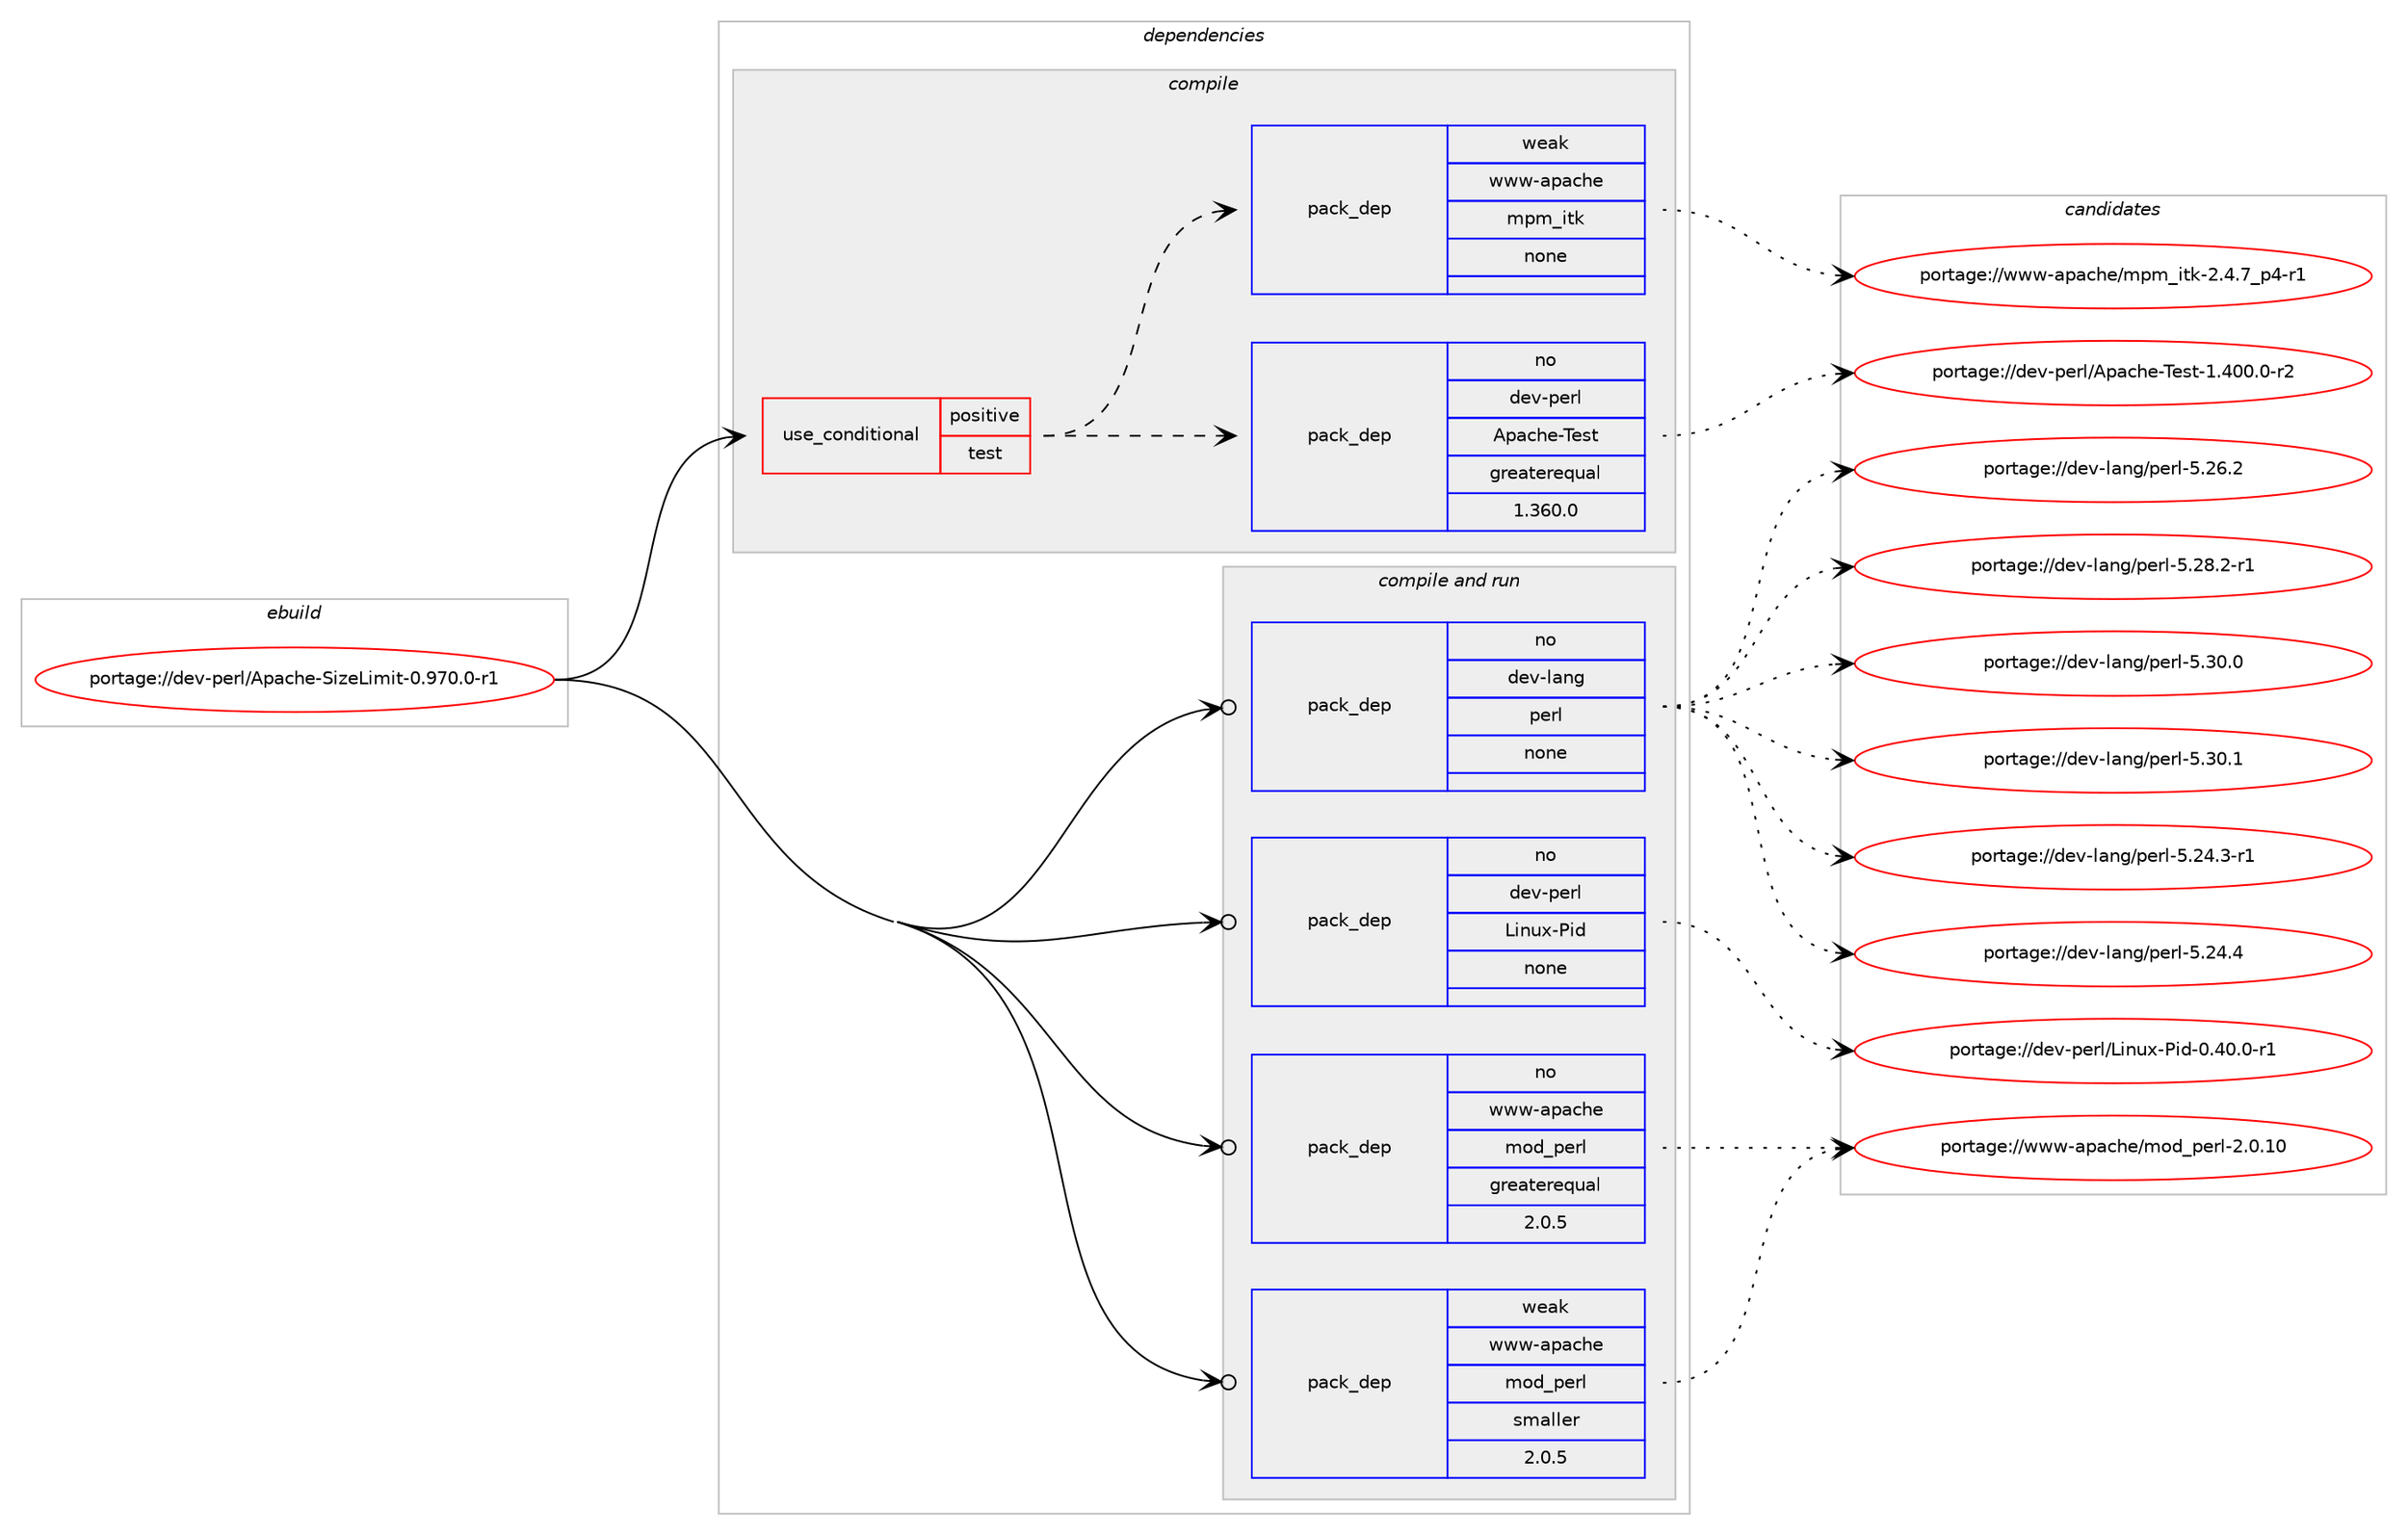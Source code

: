 digraph prolog {

# *************
# Graph options
# *************

newrank=true;
concentrate=true;
compound=true;
graph [rankdir=LR,fontname=Helvetica,fontsize=10,ranksep=1.5];#, ranksep=2.5, nodesep=0.2];
edge  [arrowhead=vee];
node  [fontname=Helvetica,fontsize=10];

# **********
# The ebuild
# **********

subgraph cluster_leftcol {
color=gray;
rank=same;
label=<<i>ebuild</i>>;
id [label="portage://dev-perl/Apache-SizeLimit-0.970.0-r1", color=red, width=4, href="../dev-perl/Apache-SizeLimit-0.970.0-r1.svg"];
}

# ****************
# The dependencies
# ****************

subgraph cluster_midcol {
color=gray;
label=<<i>dependencies</i>>;
subgraph cluster_compile {
fillcolor="#eeeeee";
style=filled;
label=<<i>compile</i>>;
subgraph cond22529 {
dependency108461 [label=<<TABLE BORDER="0" CELLBORDER="1" CELLSPACING="0" CELLPADDING="4"><TR><TD ROWSPAN="3" CELLPADDING="10">use_conditional</TD></TR><TR><TD>positive</TD></TR><TR><TD>test</TD></TR></TABLE>>, shape=none, color=red];
subgraph pack82766 {
dependency108462 [label=<<TABLE BORDER="0" CELLBORDER="1" CELLSPACING="0" CELLPADDING="4" WIDTH="220"><TR><TD ROWSPAN="6" CELLPADDING="30">pack_dep</TD></TR><TR><TD WIDTH="110">no</TD></TR><TR><TD>dev-perl</TD></TR><TR><TD>Apache-Test</TD></TR><TR><TD>greaterequal</TD></TR><TR><TD>1.360.0</TD></TR></TABLE>>, shape=none, color=blue];
}
dependency108461:e -> dependency108462:w [weight=20,style="dashed",arrowhead="vee"];
subgraph pack82767 {
dependency108463 [label=<<TABLE BORDER="0" CELLBORDER="1" CELLSPACING="0" CELLPADDING="4" WIDTH="220"><TR><TD ROWSPAN="6" CELLPADDING="30">pack_dep</TD></TR><TR><TD WIDTH="110">weak</TD></TR><TR><TD>www-apache</TD></TR><TR><TD>mpm_itk</TD></TR><TR><TD>none</TD></TR><TR><TD></TD></TR></TABLE>>, shape=none, color=blue];
}
dependency108461:e -> dependency108463:w [weight=20,style="dashed",arrowhead="vee"];
}
id:e -> dependency108461:w [weight=20,style="solid",arrowhead="vee"];
}
subgraph cluster_compileandrun {
fillcolor="#eeeeee";
style=filled;
label=<<i>compile and run</i>>;
subgraph pack82768 {
dependency108464 [label=<<TABLE BORDER="0" CELLBORDER="1" CELLSPACING="0" CELLPADDING="4" WIDTH="220"><TR><TD ROWSPAN="6" CELLPADDING="30">pack_dep</TD></TR><TR><TD WIDTH="110">no</TD></TR><TR><TD>dev-lang</TD></TR><TR><TD>perl</TD></TR><TR><TD>none</TD></TR><TR><TD></TD></TR></TABLE>>, shape=none, color=blue];
}
id:e -> dependency108464:w [weight=20,style="solid",arrowhead="odotvee"];
subgraph pack82769 {
dependency108465 [label=<<TABLE BORDER="0" CELLBORDER="1" CELLSPACING="0" CELLPADDING="4" WIDTH="220"><TR><TD ROWSPAN="6" CELLPADDING="30">pack_dep</TD></TR><TR><TD WIDTH="110">no</TD></TR><TR><TD>dev-perl</TD></TR><TR><TD>Linux-Pid</TD></TR><TR><TD>none</TD></TR><TR><TD></TD></TR></TABLE>>, shape=none, color=blue];
}
id:e -> dependency108465:w [weight=20,style="solid",arrowhead="odotvee"];
subgraph pack82770 {
dependency108466 [label=<<TABLE BORDER="0" CELLBORDER="1" CELLSPACING="0" CELLPADDING="4" WIDTH="220"><TR><TD ROWSPAN="6" CELLPADDING="30">pack_dep</TD></TR><TR><TD WIDTH="110">no</TD></TR><TR><TD>www-apache</TD></TR><TR><TD>mod_perl</TD></TR><TR><TD>greaterequal</TD></TR><TR><TD>2.0.5</TD></TR></TABLE>>, shape=none, color=blue];
}
id:e -> dependency108466:w [weight=20,style="solid",arrowhead="odotvee"];
subgraph pack82771 {
dependency108467 [label=<<TABLE BORDER="0" CELLBORDER="1" CELLSPACING="0" CELLPADDING="4" WIDTH="220"><TR><TD ROWSPAN="6" CELLPADDING="30">pack_dep</TD></TR><TR><TD WIDTH="110">weak</TD></TR><TR><TD>www-apache</TD></TR><TR><TD>mod_perl</TD></TR><TR><TD>smaller</TD></TR><TR><TD>2.0.5</TD></TR></TABLE>>, shape=none, color=blue];
}
id:e -> dependency108467:w [weight=20,style="solid",arrowhead="odotvee"];
}
subgraph cluster_run {
fillcolor="#eeeeee";
style=filled;
label=<<i>run</i>>;
}
}

# **************
# The candidates
# **************

subgraph cluster_choices {
rank=same;
color=gray;
label=<<i>candidates</i>>;

subgraph choice82766 {
color=black;
nodesep=1;
choiceportage1001011184511210111410847651129799104101458410111511645494652484846484511450 [label="portage://dev-perl/Apache-Test-1.400.0-r2", color=red, width=4,href="../dev-perl/Apache-Test-1.400.0-r2.svg"];
dependency108462:e -> choiceportage1001011184511210111410847651129799104101458410111511645494652484846484511450:w [style=dotted,weight="100"];
}
subgraph choice82767 {
color=black;
nodesep=1;
choiceportage11911911945971129799104101471091121099510511610745504652465595112524511449 [label="portage://www-apache/mpm_itk-2.4.7_p4-r1", color=red, width=4,href="../www-apache/mpm_itk-2.4.7_p4-r1.svg"];
dependency108463:e -> choiceportage11911911945971129799104101471091121099510511610745504652465595112524511449:w [style=dotted,weight="100"];
}
subgraph choice82768 {
color=black;
nodesep=1;
choiceportage100101118451089711010347112101114108455346505246514511449 [label="portage://dev-lang/perl-5.24.3-r1", color=red, width=4,href="../dev-lang/perl-5.24.3-r1.svg"];
choiceportage10010111845108971101034711210111410845534650524652 [label="portage://dev-lang/perl-5.24.4", color=red, width=4,href="../dev-lang/perl-5.24.4.svg"];
choiceportage10010111845108971101034711210111410845534650544650 [label="portage://dev-lang/perl-5.26.2", color=red, width=4,href="../dev-lang/perl-5.26.2.svg"];
choiceportage100101118451089711010347112101114108455346505646504511449 [label="portage://dev-lang/perl-5.28.2-r1", color=red, width=4,href="../dev-lang/perl-5.28.2-r1.svg"];
choiceportage10010111845108971101034711210111410845534651484648 [label="portage://dev-lang/perl-5.30.0", color=red, width=4,href="../dev-lang/perl-5.30.0.svg"];
choiceportage10010111845108971101034711210111410845534651484649 [label="portage://dev-lang/perl-5.30.1", color=red, width=4,href="../dev-lang/perl-5.30.1.svg"];
dependency108464:e -> choiceportage100101118451089711010347112101114108455346505246514511449:w [style=dotted,weight="100"];
dependency108464:e -> choiceportage10010111845108971101034711210111410845534650524652:w [style=dotted,weight="100"];
dependency108464:e -> choiceportage10010111845108971101034711210111410845534650544650:w [style=dotted,weight="100"];
dependency108464:e -> choiceportage100101118451089711010347112101114108455346505646504511449:w [style=dotted,weight="100"];
dependency108464:e -> choiceportage10010111845108971101034711210111410845534651484648:w [style=dotted,weight="100"];
dependency108464:e -> choiceportage10010111845108971101034711210111410845534651484649:w [style=dotted,weight="100"];
}
subgraph choice82769 {
color=black;
nodesep=1;
choiceportage1001011184511210111410847761051101171204580105100454846524846484511449 [label="portage://dev-perl/Linux-Pid-0.40.0-r1", color=red, width=4,href="../dev-perl/Linux-Pid-0.40.0-r1.svg"];
dependency108465:e -> choiceportage1001011184511210111410847761051101171204580105100454846524846484511449:w [style=dotted,weight="100"];
}
subgraph choice82770 {
color=black;
nodesep=1;
choiceportage11911911945971129799104101471091111009511210111410845504648464948 [label="portage://www-apache/mod_perl-2.0.10", color=red, width=4,href="../www-apache/mod_perl-2.0.10.svg"];
dependency108466:e -> choiceportage11911911945971129799104101471091111009511210111410845504648464948:w [style=dotted,weight="100"];
}
subgraph choice82771 {
color=black;
nodesep=1;
choiceportage11911911945971129799104101471091111009511210111410845504648464948 [label="portage://www-apache/mod_perl-2.0.10", color=red, width=4,href="../www-apache/mod_perl-2.0.10.svg"];
dependency108467:e -> choiceportage11911911945971129799104101471091111009511210111410845504648464948:w [style=dotted,weight="100"];
}
}

}
